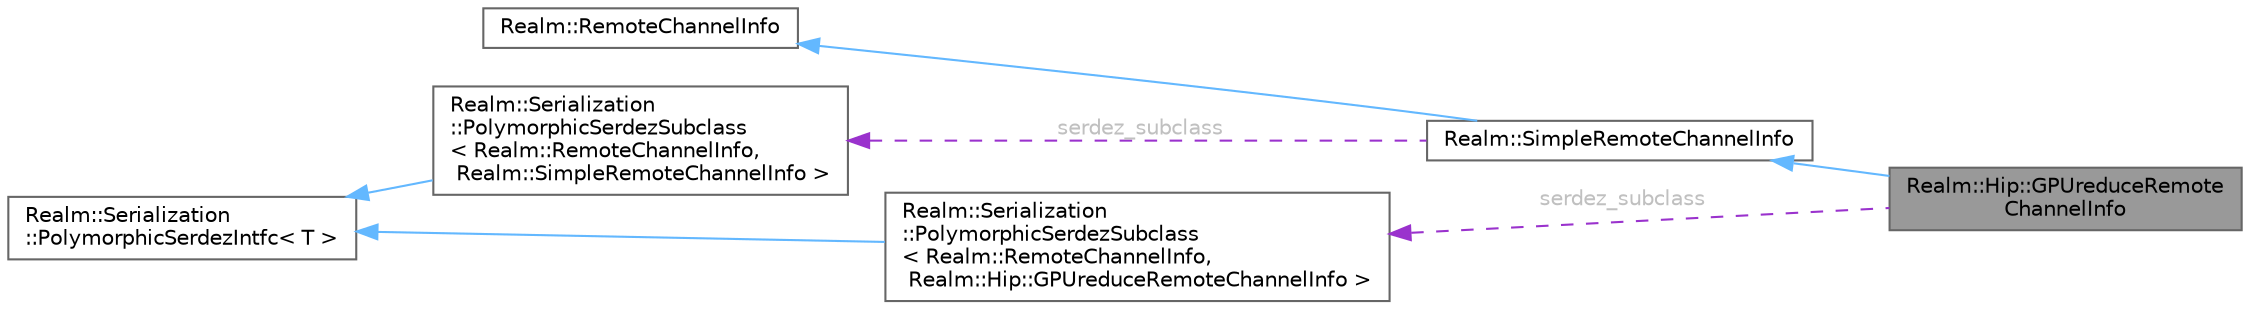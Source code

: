 digraph "Realm::Hip::GPUreduceRemoteChannelInfo"
{
 // LATEX_PDF_SIZE
  bgcolor="transparent";
  edge [fontname=Helvetica,fontsize=10,labelfontname=Helvetica,labelfontsize=10];
  node [fontname=Helvetica,fontsize=10,shape=box,height=0.2,width=0.4];
  rankdir="LR";
  Node1 [id="Node000001",label="Realm::Hip::GPUreduceRemote\lChannelInfo",height=0.2,width=0.4,color="gray40", fillcolor="grey60", style="filled", fontcolor="black",tooltip=" "];
  Node2 -> Node1 [id="edge1_Node000001_Node000002",dir="back",color="steelblue1",style="solid",tooltip=" "];
  Node2 [id="Node000002",label="Realm::SimpleRemoteChannelInfo",height=0.2,width=0.4,color="gray40", fillcolor="white", style="filled",URL="$classRealm_1_1SimpleRemoteChannelInfo.html",tooltip=" "];
  Node3 -> Node2 [id="edge2_Node000002_Node000003",dir="back",color="steelblue1",style="solid",tooltip=" "];
  Node3 [id="Node000003",label="Realm::RemoteChannelInfo",height=0.2,width=0.4,color="gray40", fillcolor="white", style="filled",URL="$classRealm_1_1RemoteChannelInfo.html",tooltip=" "];
  Node4 -> Node2 [id="edge3_Node000002_Node000004",dir="back",color="darkorchid3",style="dashed",tooltip=" ",label=" serdez_subclass",fontcolor="grey" ];
  Node4 [id="Node000004",label="Realm::Serialization\l::PolymorphicSerdezSubclass\l\< Realm::RemoteChannelInfo,\l Realm::SimpleRemoteChannelInfo \>",height=0.2,width=0.4,color="gray40", fillcolor="white", style="filled",URL="$classRealm_1_1Serialization_1_1PolymorphicSerdezSubclass.html",tooltip=" "];
  Node5 -> Node4 [id="edge4_Node000004_Node000005",dir="back",color="steelblue1",style="solid",tooltip=" "];
  Node5 [id="Node000005",label="Realm::Serialization\l::PolymorphicSerdezIntfc\< T \>",height=0.2,width=0.4,color="gray40", fillcolor="white", style="filled",URL="$classRealm_1_1Serialization_1_1PolymorphicSerdezIntfc.html",tooltip=" "];
  Node6 -> Node1 [id="edge5_Node000001_Node000006",dir="back",color="darkorchid3",style="dashed",tooltip=" ",label=" serdez_subclass",fontcolor="grey" ];
  Node6 [id="Node000006",label="Realm::Serialization\l::PolymorphicSerdezSubclass\l\< Realm::RemoteChannelInfo,\l Realm::Hip::GPUreduceRemoteChannelInfo \>",height=0.2,width=0.4,color="gray40", fillcolor="white", style="filled",URL="$classRealm_1_1Serialization_1_1PolymorphicSerdezSubclass.html",tooltip=" "];
  Node5 -> Node6 [id="edge6_Node000006_Node000005",dir="back",color="steelblue1",style="solid",tooltip=" "];
}
